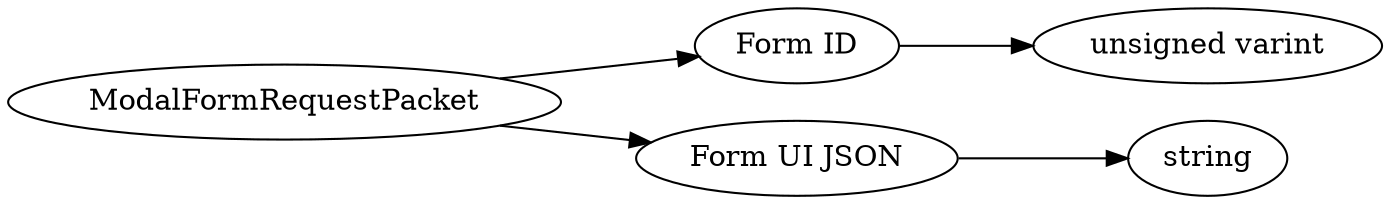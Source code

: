 digraph "ModalFormRequestPacket" {
rankdir = LR
0
0 -> 1
1 -> 2
0 -> 3
3 -> 4

0 [label="ModalFormRequestPacket",comment="name: \"ModalFormRequestPacket\", typeName: \"\", id: 0, branchId: 100, recurseId: -1, attributes: 0, notes: \"\""];
1 [label="Form ID",comment="name: \"Form ID\", typeName: \"\", id: 1, branchId: 0, recurseId: -1, attributes: 0, notes: \"\""];
2 [label="unsigned varint",comment="name: \"unsigned varint\", typeName: \"\", id: 2, branchId: 0, recurseId: -1, attributes: 512, notes: \"\""];
3 [label="Form UI JSON",comment="name: \"Form UI JSON\", typeName: \"\", id: 3, branchId: 0, recurseId: -1, attributes: 0, notes: \"\""];
4 [label="string",comment="name: \"string\", typeName: \"\", id: 4, branchId: 0, recurseId: -1, attributes: 512, notes: \"\""];
{ rank = max;2;4}

}
